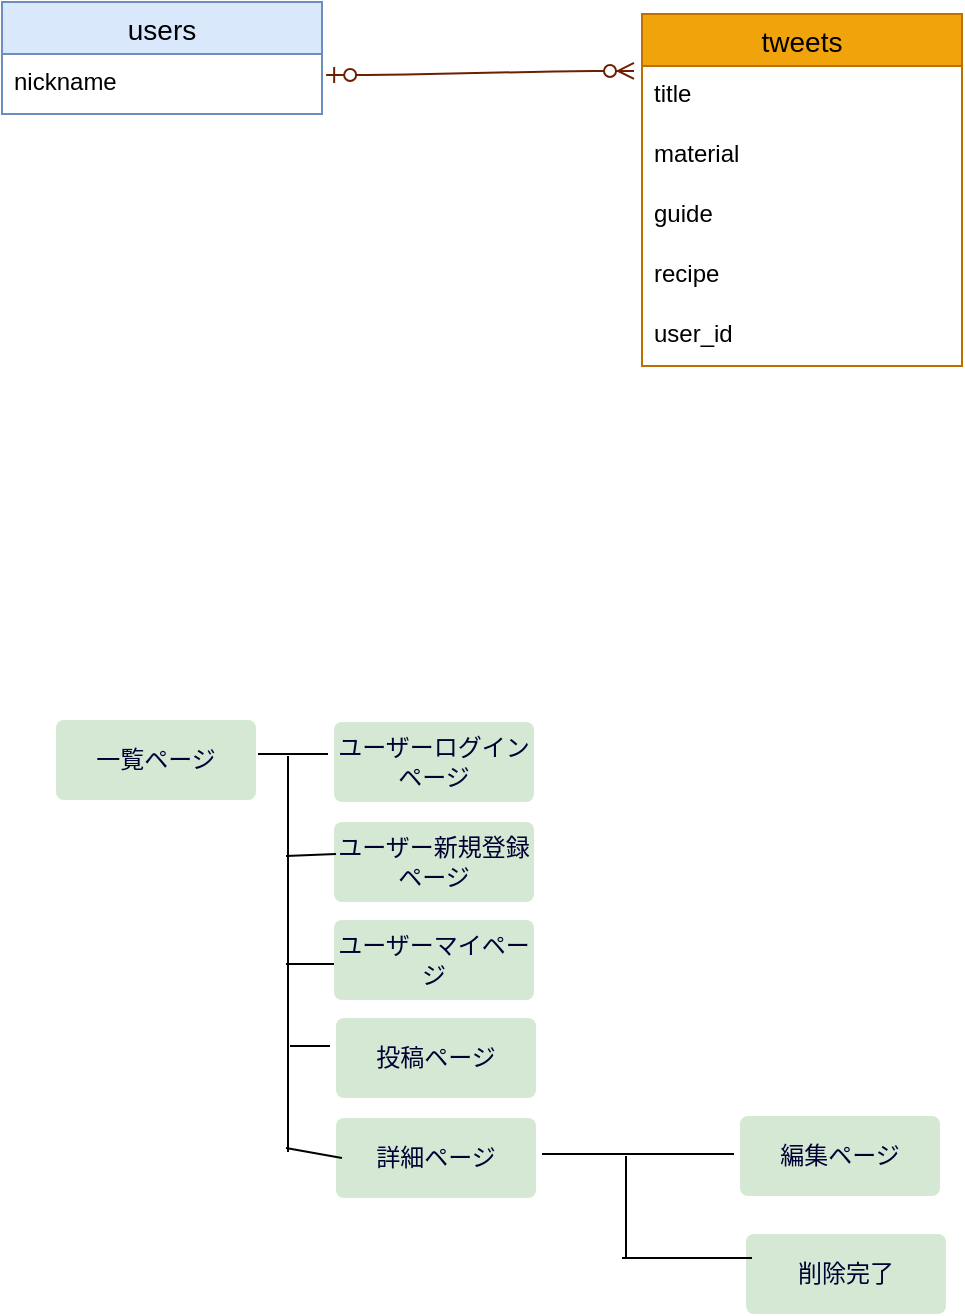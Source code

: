 <mxfile>
    <diagram id="XmwIO1yJnzUgVKC08NXf" name="ページ1">
        <mxGraphModel dx="632" dy="2858" grid="0" gridSize="10" guides="0" tooltips="1" connect="0" arrows="1" fold="1" page="1" pageScale="1" pageWidth="827" pageHeight="1169" background="#ffffff" math="0" shadow="0">
            <root>
                <mxCell id="0"/>
                <mxCell id="1" parent="0"/>
                <mxCell id="2" value="users" style="swimlane;fontStyle=0;childLayout=stackLayout;horizontal=1;startSize=26;horizontalStack=0;resizeParent=1;resizeParentMax=0;resizeLast=0;collapsible=1;marginBottom=0;align=center;fontSize=14;fillColor=#dae8fc;strokeColor=#6c8ebf;labelBorderColor=none;fontColor=#000000;" vertex="1" parent="1">
                    <mxGeometry x="51" y="-2308" width="160" height="56" as="geometry"/>
                </mxCell>
                <mxCell id="3" value="nickname" style="text;strokeColor=none;fillColor=none;spacingLeft=4;spacingRight=4;overflow=hidden;rotatable=0;points=[[0,0.5],[1,0.5]];portConstraint=eastwest;fontSize=12;fontColor=#000000;" vertex="1" parent="2">
                    <mxGeometry y="26" width="160" height="30" as="geometry"/>
                </mxCell>
                <mxCell id="19" value="tweets" style="swimlane;fontStyle=0;childLayout=stackLayout;horizontal=1;startSize=26;horizontalStack=0;resizeParent=1;resizeParentMax=0;resizeLast=0;collapsible=1;marginBottom=0;align=center;fontSize=14;fillColor=#f0a30a;fontColor=#000000;strokeColor=#BD7000;labelBorderColor=none;swimlaneFillColor=none;" vertex="1" parent="1">
                    <mxGeometry x="371" y="-2302" width="160" height="176" as="geometry"/>
                </mxCell>
                <mxCell id="20" value="title&#10;" style="text;strokeColor=none;fillColor=none;spacingLeft=4;spacingRight=4;overflow=hidden;rotatable=0;points=[[0,0.5],[1,0.5]];portConstraint=eastwest;fontSize=12;fontColor=#000000;" vertex="1" parent="19">
                    <mxGeometry y="26" width="160" height="30" as="geometry"/>
                </mxCell>
                <mxCell id="21" value="material" style="text;strokeColor=none;fillColor=none;spacingLeft=4;spacingRight=4;overflow=hidden;rotatable=0;points=[[0,0.5],[1,0.5]];portConstraint=eastwest;fontSize=12;fontColor=#000000;" vertex="1" parent="19">
                    <mxGeometry y="56" width="160" height="30" as="geometry"/>
                </mxCell>
                <mxCell id="22" value="guide" style="text;strokeColor=none;fillColor=none;spacingLeft=4;spacingRight=4;overflow=hidden;rotatable=0;points=[[0,0.5],[1,0.5]];portConstraint=eastwest;fontSize=12;fontColor=#000000;" vertex="1" parent="19">
                    <mxGeometry y="86" width="160" height="30" as="geometry"/>
                </mxCell>
                <mxCell id="23" value="recipe" style="text;strokeColor=none;fillColor=none;spacingLeft=4;spacingRight=4;overflow=hidden;rotatable=0;points=[[0,0.5],[1,0.5]];portConstraint=eastwest;fontSize=12;fontColor=#000000;" vertex="1" parent="19">
                    <mxGeometry y="116" width="160" height="30" as="geometry"/>
                </mxCell>
                <mxCell id="38" value="user_id" style="text;strokeColor=none;fillColor=none;spacingLeft=4;spacingRight=4;overflow=hidden;rotatable=0;points=[[0,0.5],[1,0.5]];portConstraint=eastwest;fontSize=12;fontColor=#000000;" vertex="1" parent="19">
                    <mxGeometry y="146" width="160" height="30" as="geometry"/>
                </mxCell>
                <mxCell id="29" value="" style="edgeStyle=entityRelationEdgeStyle;fontSize=12;html=1;endArrow=ERzeroToMany;startArrow=ERzeroToOne;exitX=1.013;exitY=0.35;exitDx=0;exitDy=0;exitPerimeter=0;entryX=-0.025;entryY=0.083;entryDx=0;entryDy=0;entryPerimeter=0;fontColor=#6666FF;labelBackgroundColor=none;fillColor=#a0522d;strokeColor=#6D1F00;" edge="1" parent="1" source="3" target="20">
                    <mxGeometry width="100" height="100" relative="1" as="geometry">
                        <mxPoint x="190" y="-2120" as="sourcePoint"/>
                        <mxPoint x="315" y="-2282" as="targetPoint"/>
                    </mxGeometry>
                </mxCell>
                <mxCell id="30" value="ユーザーマイページ" style="rounded=1;arcSize=10;whiteSpace=wrap;html=1;align=center;labelBorderColor=none;strokeColor=none;fillColor=#d5e8d4;fontColor=#000033;" vertex="1" parent="1">
                    <mxGeometry x="217" y="-1849" width="100" height="40" as="geometry"/>
                </mxCell>
                <mxCell id="31" value="投稿ページ" style="rounded=1;arcSize=10;whiteSpace=wrap;html=1;align=center;labelBorderColor=none;strokeColor=none;fillColor=#d5e8d4;fontColor=#000033;" vertex="1" parent="1">
                    <mxGeometry x="218" y="-1800" width="100" height="40" as="geometry"/>
                </mxCell>
                <mxCell id="32" value="ユーザー新規登録ページ" style="rounded=1;arcSize=10;whiteSpace=wrap;html=1;align=center;labelBorderColor=none;strokeColor=none;fillColor=#d5e8d4;fontColor=#000033;" vertex="1" parent="1">
                    <mxGeometry x="217" y="-1898" width="100" height="40" as="geometry"/>
                </mxCell>
                <mxCell id="33" value="削除完了" style="rounded=1;arcSize=10;whiteSpace=wrap;html=1;align=center;labelBorderColor=none;strokeColor=none;fillColor=#d5e8d4;fontColor=#000033;" vertex="1" parent="1">
                    <mxGeometry x="423" y="-1692" width="100" height="40" as="geometry"/>
                </mxCell>
                <mxCell id="34" value="編集ページ" style="rounded=1;arcSize=10;whiteSpace=wrap;html=1;align=center;labelBorderColor=none;strokeColor=none;fillColor=#d5e8d4;fontColor=#000033;" vertex="1" parent="1">
                    <mxGeometry x="420" y="-1751" width="100" height="40" as="geometry"/>
                </mxCell>
                <mxCell id="35" value="詳細ページ" style="rounded=1;arcSize=10;whiteSpace=wrap;html=1;align=center;labelBorderColor=none;strokeColor=none;fillColor=#d5e8d4;fontColor=#000033;" vertex="1" parent="1">
                    <mxGeometry x="218" y="-1750" width="100" height="40" as="geometry"/>
                </mxCell>
                <mxCell id="36" value="ユーザーログインページ" style="rounded=1;arcSize=10;whiteSpace=wrap;html=1;align=center;labelBorderColor=none;strokeColor=none;fillColor=#d5e8d4;fontColor=#000033;" vertex="1" parent="1">
                    <mxGeometry x="217" y="-1948" width="100" height="40" as="geometry"/>
                </mxCell>
                <mxCell id="37" value="一覧ページ" style="rounded=1;arcSize=10;whiteSpace=wrap;html=1;align=center;labelBorderColor=none;strokeColor=none;fillColor=#d5e8d4;fontColor=#000033;" vertex="1" parent="1">
                    <mxGeometry x="78" y="-1949" width="100" height="40" as="geometry"/>
                </mxCell>
                <mxCell id="43" value="" style="endArrow=none;html=1;rounded=0;labelBackgroundColor=none;fontColor=#000033;strokeColor=#000000;" edge="1" parent="1">
                    <mxGeometry relative="1" as="geometry">
                        <mxPoint x="179" y="-1932" as="sourcePoint"/>
                        <mxPoint x="214" y="-1932" as="targetPoint"/>
                    </mxGeometry>
                </mxCell>
                <mxCell id="44" value="" style="endArrow=none;html=1;rounded=0;labelBackgroundColor=none;fontColor=#000033;strokeColor=#000000;" edge="1" parent="1">
                    <mxGeometry relative="1" as="geometry">
                        <mxPoint x="194" y="-1733" as="sourcePoint"/>
                        <mxPoint x="194" y="-1931" as="targetPoint"/>
                    </mxGeometry>
                </mxCell>
                <mxCell id="45" value="" style="endArrow=none;html=1;rounded=0;labelBackgroundColor=none;fontColor=#000033;strokeColor=#000000;entryX=0.01;entryY=0.55;entryDx=0;entryDy=0;entryPerimeter=0;" edge="1" parent="1">
                    <mxGeometry relative="1" as="geometry">
                        <mxPoint x="193" y="-1881" as="sourcePoint"/>
                        <mxPoint x="218" y="-1882" as="targetPoint"/>
                    </mxGeometry>
                </mxCell>
                <mxCell id="46" value="" style="endArrow=none;html=1;labelBackgroundColor=none;fontColor=#000033;strokeColor=#000000;entryX=0;entryY=0.7;entryDx=0;entryDy=0;entryPerimeter=0;" edge="1" parent="1">
                    <mxGeometry width="50" height="50" relative="1" as="geometry">
                        <mxPoint x="193" y="-1827" as="sourcePoint"/>
                        <mxPoint x="217" y="-1827" as="targetPoint"/>
                    </mxGeometry>
                </mxCell>
                <mxCell id="47" value="" style="endArrow=none;html=1;labelBackgroundColor=none;fontColor=#000033;strokeColor=#000000;" edge="1" parent="1">
                    <mxGeometry width="50" height="50" relative="1" as="geometry">
                        <mxPoint x="195" y="-1786" as="sourcePoint"/>
                        <mxPoint x="215" y="-1786" as="targetPoint"/>
                        <Array as="points">
                            <mxPoint x="215" y="-1786"/>
                        </Array>
                    </mxGeometry>
                </mxCell>
                <mxCell id="48" value="" style="endArrow=none;html=1;labelBackgroundColor=none;fontColor=#000033;strokeColor=#000000;" edge="1" parent="1">
                    <mxGeometry width="50" height="50" relative="1" as="geometry">
                        <mxPoint x="193" y="-1735" as="sourcePoint"/>
                        <mxPoint x="221" y="-1730" as="targetPoint"/>
                    </mxGeometry>
                </mxCell>
                <mxCell id="49" value="" style="endArrow=none;html=1;labelBackgroundColor=none;fontColor=#000033;strokeColor=#000000;" edge="1" parent="1">
                    <mxGeometry width="50" height="50" relative="1" as="geometry">
                        <mxPoint x="321" y="-1732" as="sourcePoint"/>
                        <mxPoint x="417" y="-1732" as="targetPoint"/>
                    </mxGeometry>
                </mxCell>
                <mxCell id="50" value="" style="endArrow=none;html=1;labelBackgroundColor=none;fontColor=#000033;strokeColor=#000000;" edge="1" parent="1">
                    <mxGeometry width="50" height="50" relative="1" as="geometry">
                        <mxPoint x="363" y="-1680" as="sourcePoint"/>
                        <mxPoint x="363" y="-1731" as="targetPoint"/>
                    </mxGeometry>
                </mxCell>
                <mxCell id="51" value="" style="endArrow=none;html=1;labelBackgroundColor=none;fontColor=#000033;strokeColor=#000000;" edge="1" parent="1">
                    <mxGeometry width="50" height="50" relative="1" as="geometry">
                        <mxPoint x="361" y="-1680" as="sourcePoint"/>
                        <mxPoint x="426" y="-1680" as="targetPoint"/>
                    </mxGeometry>
                </mxCell>
            </root>
        </mxGraphModel>
    </diagram>
</mxfile>
